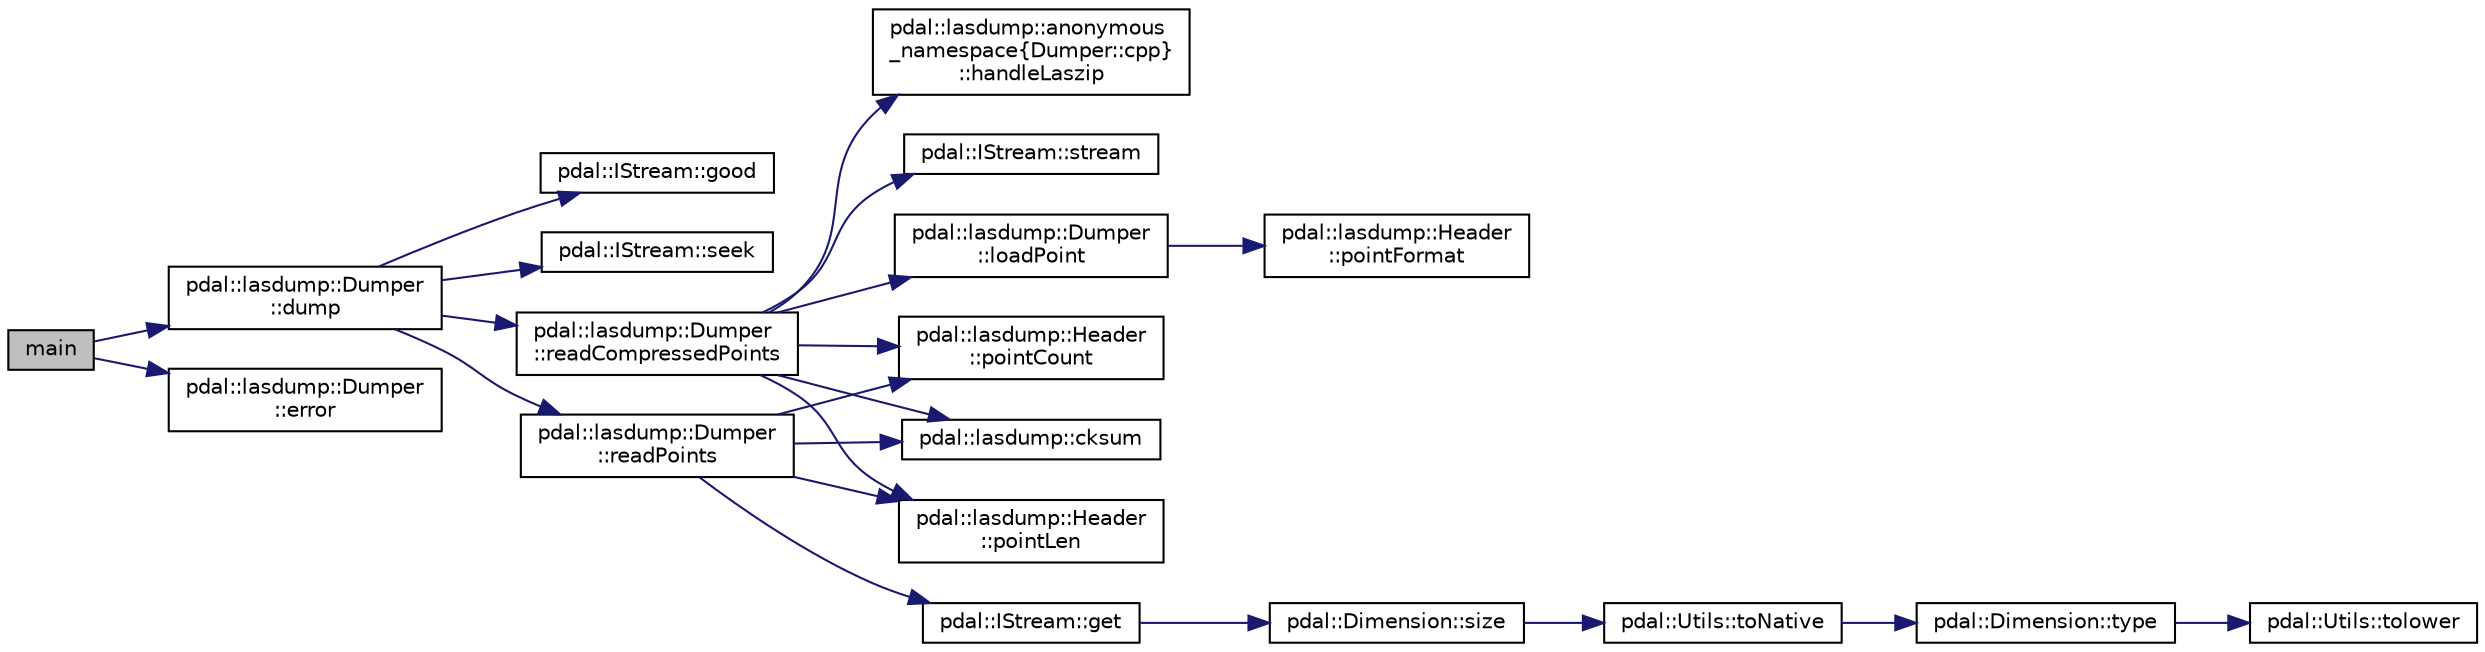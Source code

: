 digraph "main"
{
  edge [fontname="Helvetica",fontsize="10",labelfontname="Helvetica",labelfontsize="10"];
  node [fontname="Helvetica",fontsize="10",shape=record];
  rankdir="LR";
  Node1 [label="main",height=0.2,width=0.4,color="black", fillcolor="grey75", style="filled", fontcolor="black"];
  Node1 -> Node2 [color="midnightblue",fontsize="10",style="solid",fontname="Helvetica"];
  Node2 [label="pdal::lasdump::Dumper\l::dump",height=0.2,width=0.4,color="black", fillcolor="white", style="filled",URL="$classpdal_1_1lasdump_1_1Dumper.html#a20d28b8a8a6fec681b12f460d8f88190"];
  Node2 -> Node3 [color="midnightblue",fontsize="10",style="solid",fontname="Helvetica"];
  Node3 [label="pdal::IStream::good",height=0.2,width=0.4,color="black", fillcolor="white", style="filled",URL="$classpdal_1_1IStream.html#aa78d557b2a883e5539e0e4b861632d2f"];
  Node2 -> Node4 [color="midnightblue",fontsize="10",style="solid",fontname="Helvetica"];
  Node4 [label="pdal::IStream::seek",height=0.2,width=0.4,color="black", fillcolor="white", style="filled",URL="$classpdal_1_1IStream.html#af0ce8ed6fcaea7ead21c0e7c5c054812"];
  Node2 -> Node5 [color="midnightblue",fontsize="10",style="solid",fontname="Helvetica"];
  Node5 [label="pdal::lasdump::Dumper\l::readCompressedPoints",height=0.2,width=0.4,color="black", fillcolor="white", style="filled",URL="$classpdal_1_1lasdump_1_1Dumper.html#ad8394ae3963da052ca194ec27454a056"];
  Node5 -> Node6 [color="midnightblue",fontsize="10",style="solid",fontname="Helvetica"];
  Node6 [label="pdal::lasdump::anonymous\l_namespace\{Dumper::cpp\}\l::handleLaszip",height=0.2,width=0.4,color="black", fillcolor="white", style="filled",URL="$namespacepdal_1_1lasdump_1_1anonymous__namespace_02Dumper_8cpp_03.html#a70e6c08ede2926fa73bc7987791cae04"];
  Node5 -> Node7 [color="midnightblue",fontsize="10",style="solid",fontname="Helvetica"];
  Node7 [label="pdal::IStream::stream",height=0.2,width=0.4,color="black", fillcolor="white", style="filled",URL="$classpdal_1_1IStream.html#a985d32fbb5a6a01f04c0e2c3e337b3f6"];
  Node5 -> Node8 [color="midnightblue",fontsize="10",style="solid",fontname="Helvetica"];
  Node8 [label="pdal::lasdump::Header\l::pointLen",height=0.2,width=0.4,color="black", fillcolor="white", style="filled",URL="$classpdal_1_1lasdump_1_1Header.html#ad4c6deef304435a91c4936ec1b5b8b10"];
  Node5 -> Node9 [color="midnightblue",fontsize="10",style="solid",fontname="Helvetica"];
  Node9 [label="pdal::lasdump::Header\l::pointCount",height=0.2,width=0.4,color="black", fillcolor="white", style="filled",URL="$classpdal_1_1lasdump_1_1Header.html#a3b71b27b49e29ea11823f79eb65d3af0",tooltip="Get total number of point records stored in the LAS file. "];
  Node5 -> Node10 [color="midnightblue",fontsize="10",style="solid",fontname="Helvetica"];
  Node10 [label="pdal::lasdump::Dumper\l::loadPoint",height=0.2,width=0.4,color="black", fillcolor="white", style="filled",URL="$classpdal_1_1lasdump_1_1Dumper.html#a70a599ed7ec04c8fb6ef3c8f22a5dddd"];
  Node10 -> Node11 [color="midnightblue",fontsize="10",style="solid",fontname="Helvetica"];
  Node11 [label="pdal::lasdump::Header\l::pointFormat",height=0.2,width=0.4,color="black", fillcolor="white", style="filled",URL="$classpdal_1_1lasdump_1_1Header.html#a98c47063e2e6cd9686415307b8f594cd",tooltip="Get identifier of point data (record) format. "];
  Node5 -> Node12 [color="midnightblue",fontsize="10",style="solid",fontname="Helvetica"];
  Node12 [label="pdal::lasdump::cksum",height=0.2,width=0.4,color="black", fillcolor="white", style="filled",URL="$namespacepdal_1_1lasdump.html#a65aaa17f6d645ce914ff71a947f7198b"];
  Node2 -> Node13 [color="midnightblue",fontsize="10",style="solid",fontname="Helvetica"];
  Node13 [label="pdal::lasdump::Dumper\l::readPoints",height=0.2,width=0.4,color="black", fillcolor="white", style="filled",URL="$classpdal_1_1lasdump_1_1Dumper.html#a5b1454de583f74f7e1120f2b012722f5"];
  Node13 -> Node8 [color="midnightblue",fontsize="10",style="solid",fontname="Helvetica"];
  Node13 -> Node9 [color="midnightblue",fontsize="10",style="solid",fontname="Helvetica"];
  Node13 -> Node14 [color="midnightblue",fontsize="10",style="solid",fontname="Helvetica"];
  Node14 [label="pdal::IStream::get",height=0.2,width=0.4,color="black", fillcolor="white", style="filled",URL="$classpdal_1_1IStream.html#a1868ec9fd091d4af1281c2181315521a"];
  Node14 -> Node15 [color="midnightblue",fontsize="10",style="solid",fontname="Helvetica"];
  Node15 [label="pdal::Dimension::size",height=0.2,width=0.4,color="black", fillcolor="white", style="filled",URL="$namespacepdal_1_1Dimension.html#acf81dae9d5946f3a941f9df154b2329b"];
  Node15 -> Node16 [color="midnightblue",fontsize="10",style="solid",fontname="Helvetica"];
  Node16 [label="pdal::Utils::toNative",height=0.2,width=0.4,color="black", fillcolor="white", style="filled",URL="$namespacepdal_1_1Utils.html#a59253304d0f929e3a3ea00f09636002f"];
  Node16 -> Node17 [color="midnightblue",fontsize="10",style="solid",fontname="Helvetica"];
  Node17 [label="pdal::Dimension::type",height=0.2,width=0.4,color="black", fillcolor="white", style="filled",URL="$namespacepdal_1_1Dimension.html#a880d689fed54aa3ded6f88c9e058c5d2"];
  Node17 -> Node18 [color="midnightblue",fontsize="10",style="solid",fontname="Helvetica"];
  Node18 [label="pdal::Utils::tolower",height=0.2,width=0.4,color="black", fillcolor="white", style="filled",URL="$namespacepdal_1_1Utils.html#a5268937cf695835e55392f752dc02cb2"];
  Node13 -> Node12 [color="midnightblue",fontsize="10",style="solid",fontname="Helvetica"];
  Node1 -> Node19 [color="midnightblue",fontsize="10",style="solid",fontname="Helvetica"];
  Node19 [label="pdal::lasdump::Dumper\l::error",height=0.2,width=0.4,color="black", fillcolor="white", style="filled",URL="$classpdal_1_1lasdump_1_1Dumper.html#a37d1edf88bc4ba4a7dc6a1b7d45626bf"];
}
